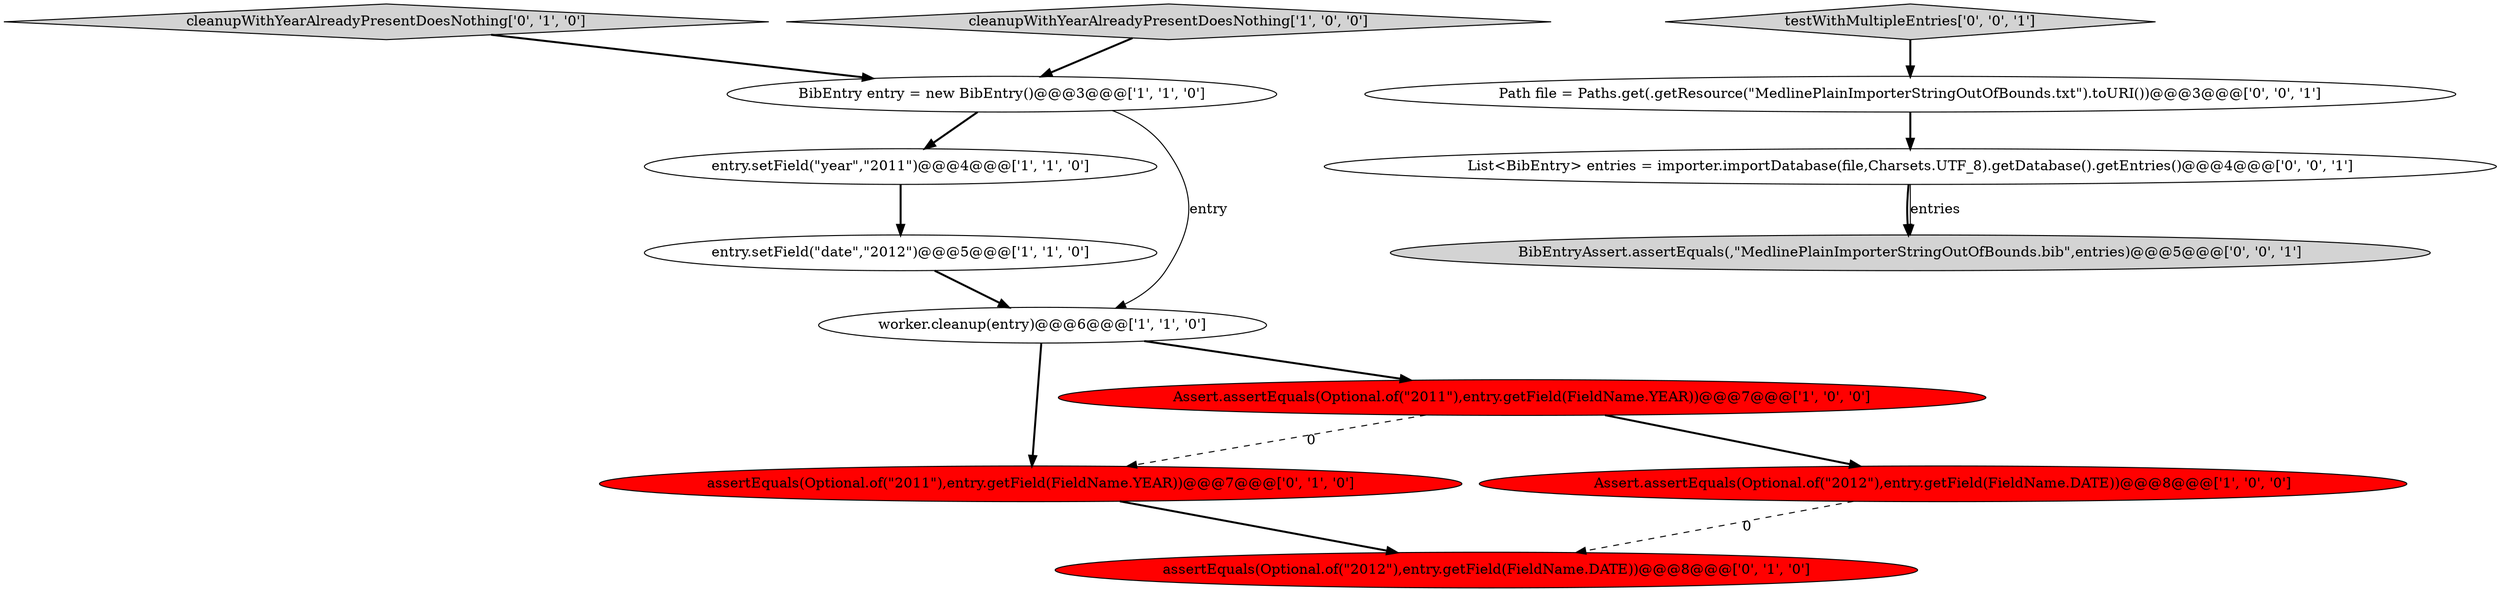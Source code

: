 digraph {
7 [style = filled, label = "cleanupWithYearAlreadyPresentDoesNothing['0', '1', '0']", fillcolor = lightgray, shape = diamond image = "AAA0AAABBB2BBB"];
13 [style = filled, label = "BibEntryAssert.assertEquals(,\"MedlinePlainImporterStringOutOfBounds.bib\",entries)@@@5@@@['0', '0', '1']", fillcolor = lightgray, shape = ellipse image = "AAA0AAABBB3BBB"];
1 [style = filled, label = "entry.setField(\"date\",\"2012\")@@@5@@@['1', '1', '0']", fillcolor = white, shape = ellipse image = "AAA0AAABBB1BBB"];
2 [style = filled, label = "Assert.assertEquals(Optional.of(\"2012\"),entry.getField(FieldName.DATE))@@@8@@@['1', '0', '0']", fillcolor = red, shape = ellipse image = "AAA1AAABBB1BBB"];
0 [style = filled, label = "BibEntry entry = new BibEntry()@@@3@@@['1', '1', '0']", fillcolor = white, shape = ellipse image = "AAA0AAABBB1BBB"];
8 [style = filled, label = "assertEquals(Optional.of(\"2011\"),entry.getField(FieldName.YEAR))@@@7@@@['0', '1', '0']", fillcolor = red, shape = ellipse image = "AAA1AAABBB2BBB"];
9 [style = filled, label = "assertEquals(Optional.of(\"2012\"),entry.getField(FieldName.DATE))@@@8@@@['0', '1', '0']", fillcolor = red, shape = ellipse image = "AAA1AAABBB2BBB"];
5 [style = filled, label = "entry.setField(\"year\",\"2011\")@@@4@@@['1', '1', '0']", fillcolor = white, shape = ellipse image = "AAA0AAABBB1BBB"];
6 [style = filled, label = "worker.cleanup(entry)@@@6@@@['1', '1', '0']", fillcolor = white, shape = ellipse image = "AAA0AAABBB1BBB"];
4 [style = filled, label = "Assert.assertEquals(Optional.of(\"2011\"),entry.getField(FieldName.YEAR))@@@7@@@['1', '0', '0']", fillcolor = red, shape = ellipse image = "AAA1AAABBB1BBB"];
11 [style = filled, label = "testWithMultipleEntries['0', '0', '1']", fillcolor = lightgray, shape = diamond image = "AAA0AAABBB3BBB"];
10 [style = filled, label = "Path file = Paths.get(.getResource(\"MedlinePlainImporterStringOutOfBounds.txt\").toURI())@@@3@@@['0', '0', '1']", fillcolor = white, shape = ellipse image = "AAA0AAABBB3BBB"];
12 [style = filled, label = "List<BibEntry> entries = importer.importDatabase(file,Charsets.UTF_8).getDatabase().getEntries()@@@4@@@['0', '0', '1']", fillcolor = white, shape = ellipse image = "AAA0AAABBB3BBB"];
3 [style = filled, label = "cleanupWithYearAlreadyPresentDoesNothing['1', '0', '0']", fillcolor = lightgray, shape = diamond image = "AAA0AAABBB1BBB"];
12->13 [style = bold, label=""];
6->4 [style = bold, label=""];
5->1 [style = bold, label=""];
12->13 [style = solid, label="entries"];
0->6 [style = solid, label="entry"];
7->0 [style = bold, label=""];
1->6 [style = bold, label=""];
4->2 [style = bold, label=""];
4->8 [style = dashed, label="0"];
2->9 [style = dashed, label="0"];
10->12 [style = bold, label=""];
11->10 [style = bold, label=""];
3->0 [style = bold, label=""];
6->8 [style = bold, label=""];
0->5 [style = bold, label=""];
8->9 [style = bold, label=""];
}

